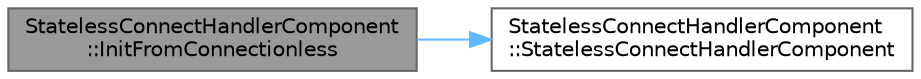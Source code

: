 digraph "StatelessConnectHandlerComponent::InitFromConnectionless"
{
 // INTERACTIVE_SVG=YES
 // LATEX_PDF_SIZE
  bgcolor="transparent";
  edge [fontname=Helvetica,fontsize=10,labelfontname=Helvetica,labelfontsize=10];
  node [fontname=Helvetica,fontsize=10,shape=box,height=0.2,width=0.4];
  rankdir="LR";
  Node1 [id="Node000001",label="StatelessConnectHandlerComponent\l::InitFromConnectionless",height=0.2,width=0.4,color="gray40", fillcolor="grey60", style="filled", fontcolor="black",tooltip="Initializes a serverside UNetConnection-associated StatelessConnect, from the connectionless Stateles..."];
  Node1 -> Node2 [id="edge1_Node000001_Node000002",color="steelblue1",style="solid",tooltip=" "];
  Node2 [id="Node000002",label="StatelessConnectHandlerComponent\l::StatelessConnectHandlerComponent",height=0.2,width=0.4,color="grey40", fillcolor="white", style="filled",URL="$d6/db3/classStatelessConnectHandlerComponent.html#a07d2fa44891cfcc189dcbd3b84612f15",tooltip="Base constructor."];
}
